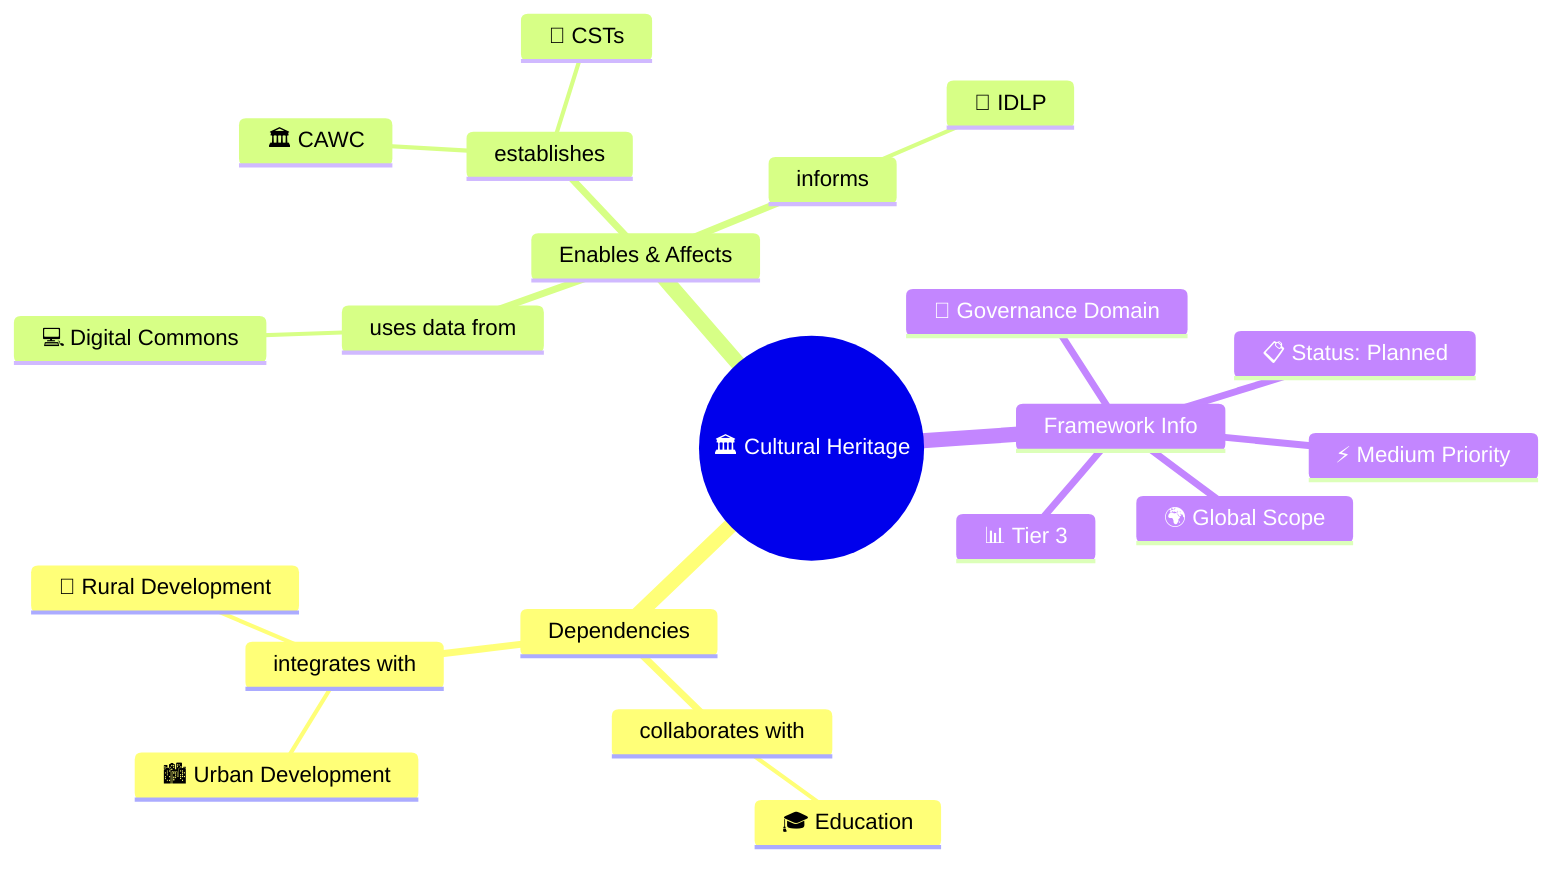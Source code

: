mindmap
  root(("🏛️ Cultural Heritage"))
    Dependencies
      collaborates with
        🎓 Education
      integrates with
        🏙️ Urban Development
        🚜 Rural Development
    Enables & Affects
      uses data from
        💻 Digital Commons
      establishes
        🏛️ CAWC
        🏢 CSTs
      informs
        🧘 IDLP
    Framework Info
      📊 Tier 3
      🎯 Governance Domain
      🌍 Global Scope
      ⚡ Medium Priority
      📋 Status: Planned